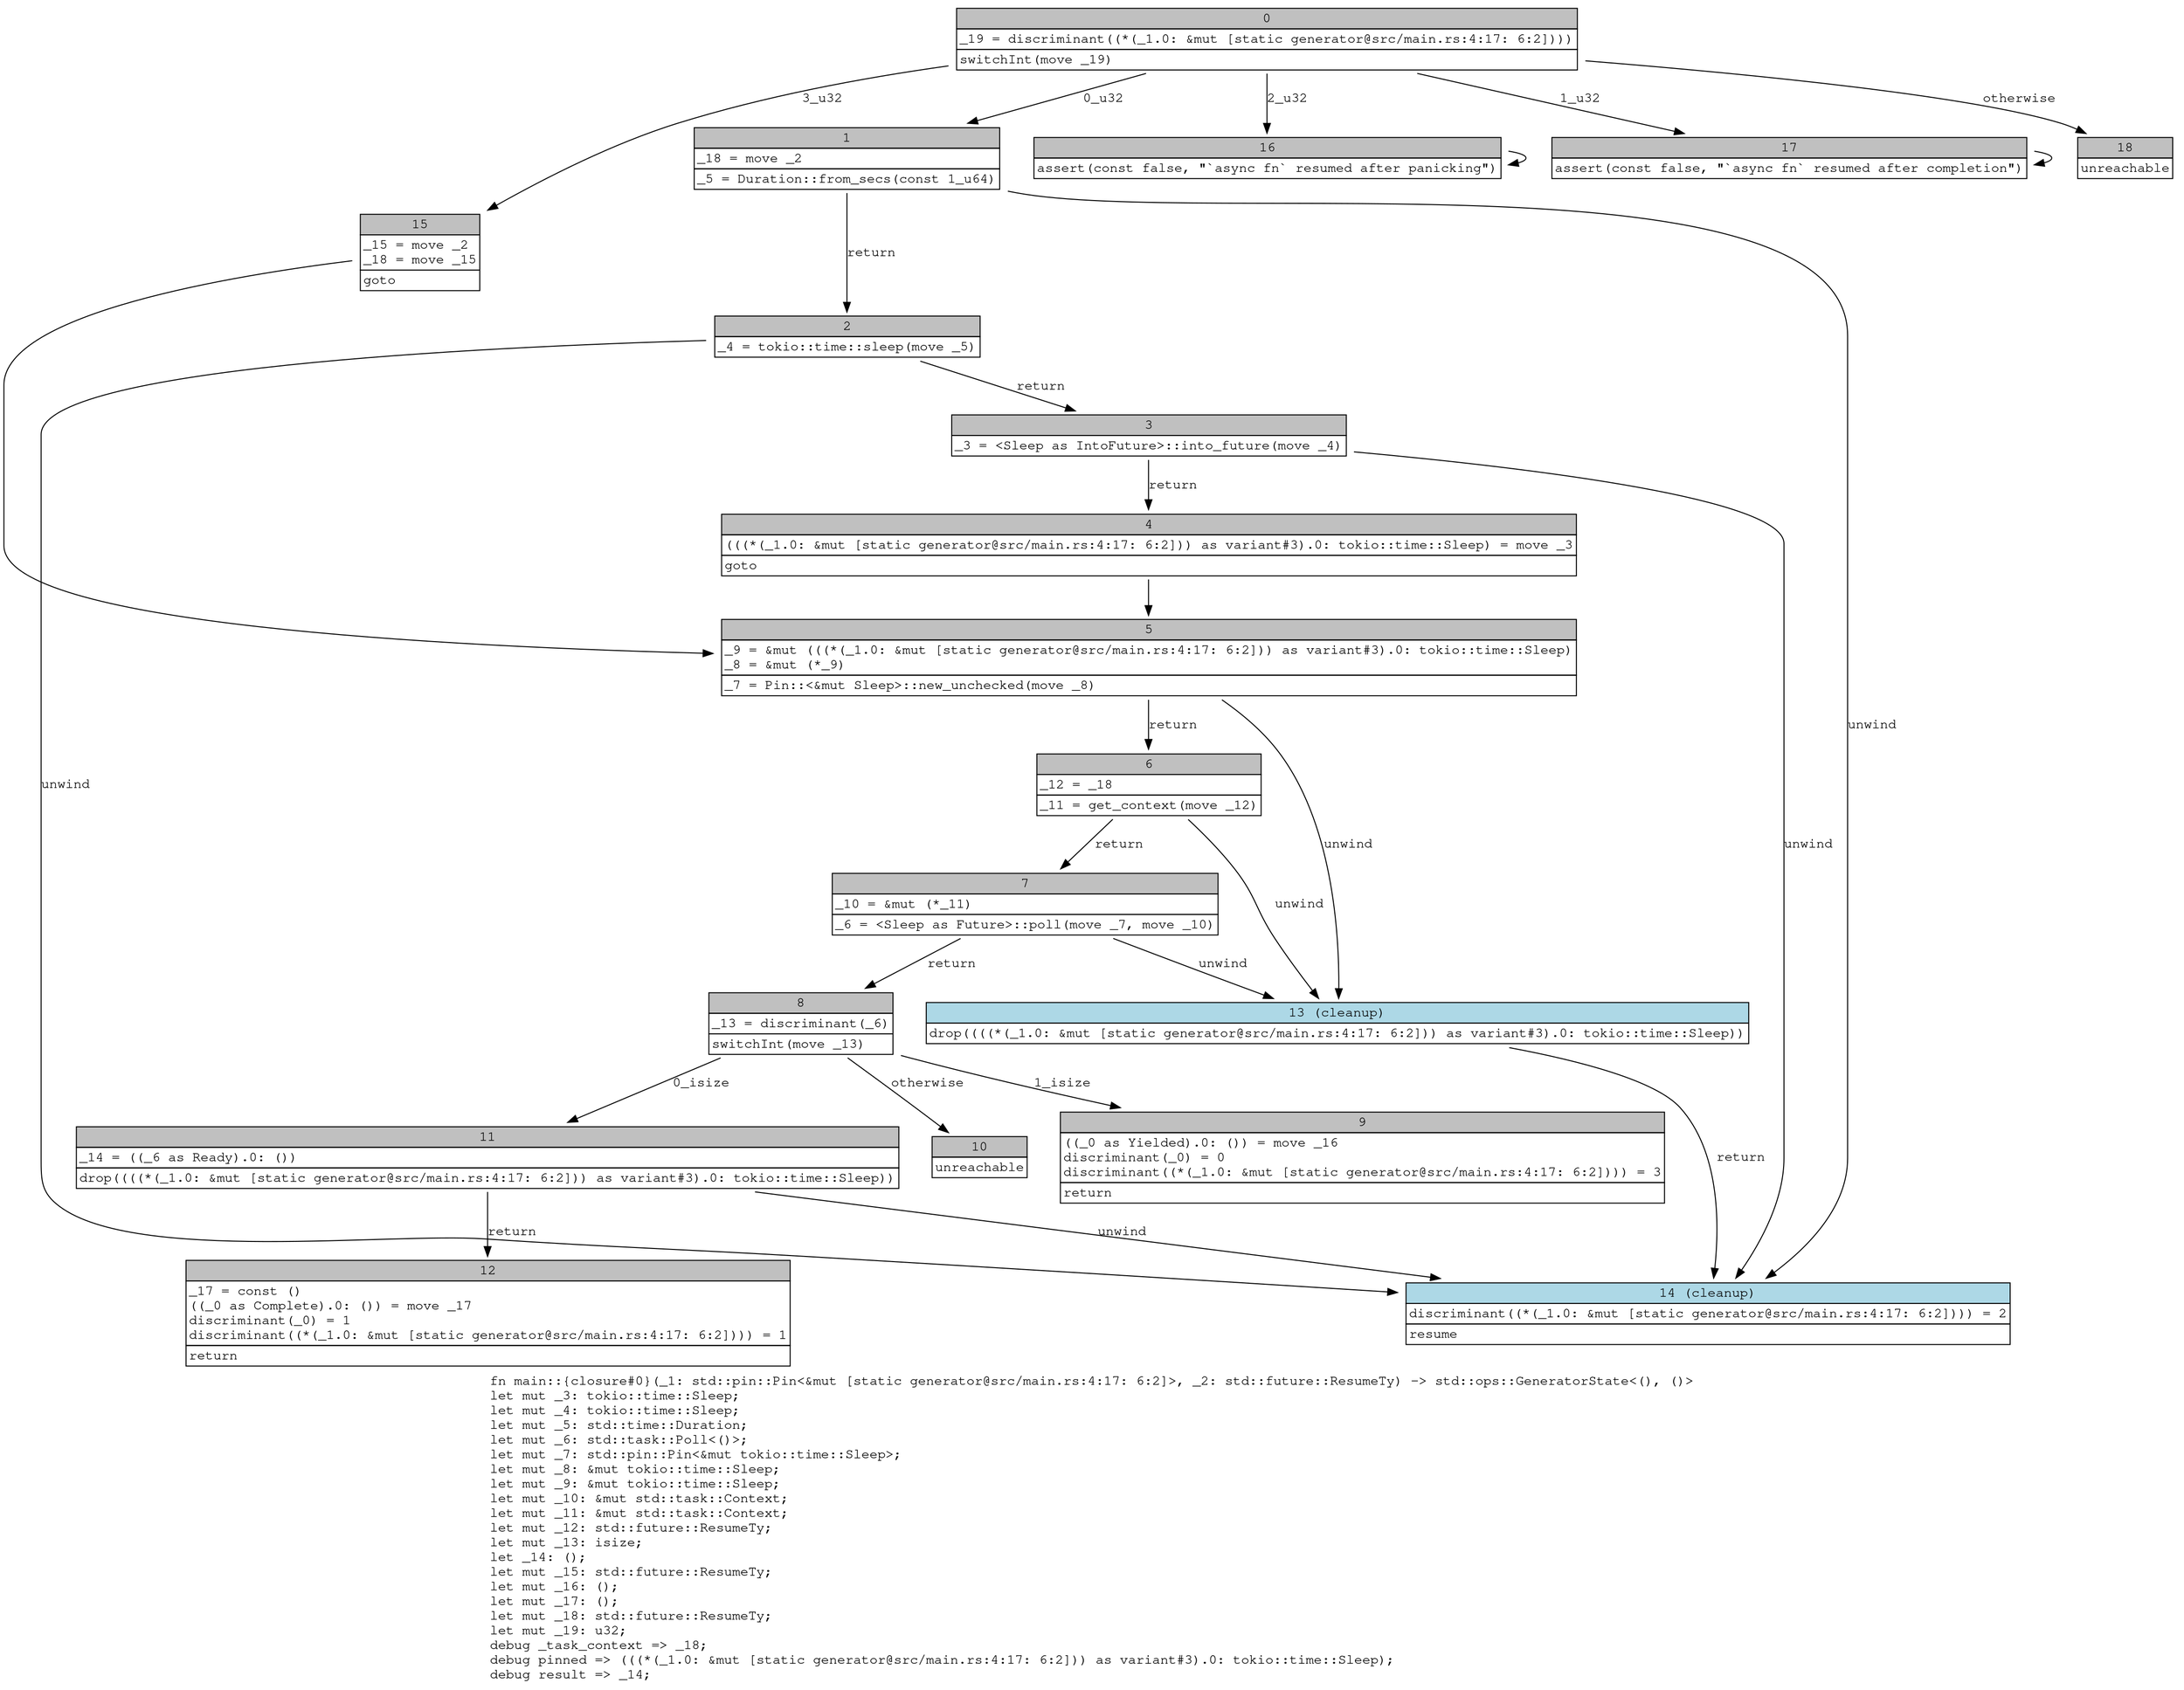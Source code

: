digraph Mir_0_11 {
    graph [fontname="Courier, monospace"];
    node [fontname="Courier, monospace"];
    edge [fontname="Courier, monospace"];
    label=<fn main::{closure#0}(_1: std::pin::Pin&lt;&amp;mut [static generator@src/main.rs:4:17: 6:2]&gt;, _2: std::future::ResumeTy) -&gt; std::ops::GeneratorState&lt;(), ()&gt;<br align="left"/>let mut _3: tokio::time::Sleep;<br align="left"/>let mut _4: tokio::time::Sleep;<br align="left"/>let mut _5: std::time::Duration;<br align="left"/>let mut _6: std::task::Poll&lt;()&gt;;<br align="left"/>let mut _7: std::pin::Pin&lt;&amp;mut tokio::time::Sleep&gt;;<br align="left"/>let mut _8: &amp;mut tokio::time::Sleep;<br align="left"/>let mut _9: &amp;mut tokio::time::Sleep;<br align="left"/>let mut _10: &amp;mut std::task::Context;<br align="left"/>let mut _11: &amp;mut std::task::Context;<br align="left"/>let mut _12: std::future::ResumeTy;<br align="left"/>let mut _13: isize;<br align="left"/>let _14: ();<br align="left"/>let mut _15: std::future::ResumeTy;<br align="left"/>let mut _16: ();<br align="left"/>let mut _17: ();<br align="left"/>let mut _18: std::future::ResumeTy;<br align="left"/>let mut _19: u32;<br align="left"/>debug _task_context =&gt; _18;<br align="left"/>debug pinned =&gt; (((*(_1.0: &amp;mut [static generator@src/main.rs:4:17: 6:2])) as variant#3).0: tokio::time::Sleep);<br align="left"/>debug result =&gt; _14;<br align="left"/>>;
    bb0__0_11 [shape="none", label=<<table border="0" cellborder="1" cellspacing="0"><tr><td bgcolor="gray" align="center" colspan="1">0</td></tr><tr><td align="left" balign="left">_19 = discriminant((*(_1.0: &amp;mut [static generator@src/main.rs:4:17: 6:2])))<br/></td></tr><tr><td align="left">switchInt(move _19)</td></tr></table>>];
    bb1__0_11 [shape="none", label=<<table border="0" cellborder="1" cellspacing="0"><tr><td bgcolor="gray" align="center" colspan="1">1</td></tr><tr><td align="left" balign="left">_18 = move _2<br/></td></tr><tr><td align="left">_5 = Duration::from_secs(const 1_u64)</td></tr></table>>];
    bb2__0_11 [shape="none", label=<<table border="0" cellborder="1" cellspacing="0"><tr><td bgcolor="gray" align="center" colspan="1">2</td></tr><tr><td align="left">_4 = tokio::time::sleep(move _5)</td></tr></table>>];
    bb3__0_11 [shape="none", label=<<table border="0" cellborder="1" cellspacing="0"><tr><td bgcolor="gray" align="center" colspan="1">3</td></tr><tr><td align="left">_3 = &lt;Sleep as IntoFuture&gt;::into_future(move _4)</td></tr></table>>];
    bb4__0_11 [shape="none", label=<<table border="0" cellborder="1" cellspacing="0"><tr><td bgcolor="gray" align="center" colspan="1">4</td></tr><tr><td align="left" balign="left">(((*(_1.0: &amp;mut [static generator@src/main.rs:4:17: 6:2])) as variant#3).0: tokio::time::Sleep) = move _3<br/></td></tr><tr><td align="left">goto</td></tr></table>>];
    bb5__0_11 [shape="none", label=<<table border="0" cellborder="1" cellspacing="0"><tr><td bgcolor="gray" align="center" colspan="1">5</td></tr><tr><td align="left" balign="left">_9 = &amp;mut (((*(_1.0: &amp;mut [static generator@src/main.rs:4:17: 6:2])) as variant#3).0: tokio::time::Sleep)<br/>_8 = &amp;mut (*_9)<br/></td></tr><tr><td align="left">_7 = Pin::&lt;&amp;mut Sleep&gt;::new_unchecked(move _8)</td></tr></table>>];
    bb6__0_11 [shape="none", label=<<table border="0" cellborder="1" cellspacing="0"><tr><td bgcolor="gray" align="center" colspan="1">6</td></tr><tr><td align="left" balign="left">_12 = _18<br/></td></tr><tr><td align="left">_11 = get_context(move _12)</td></tr></table>>];
    bb7__0_11 [shape="none", label=<<table border="0" cellborder="1" cellspacing="0"><tr><td bgcolor="gray" align="center" colspan="1">7</td></tr><tr><td align="left" balign="left">_10 = &amp;mut (*_11)<br/></td></tr><tr><td align="left">_6 = &lt;Sleep as Future&gt;::poll(move _7, move _10)</td></tr></table>>];
    bb8__0_11 [shape="none", label=<<table border="0" cellborder="1" cellspacing="0"><tr><td bgcolor="gray" align="center" colspan="1">8</td></tr><tr><td align="left" balign="left">_13 = discriminant(_6)<br/></td></tr><tr><td align="left">switchInt(move _13)</td></tr></table>>];
    bb9__0_11 [shape="none", label=<<table border="0" cellborder="1" cellspacing="0"><tr><td bgcolor="gray" align="center" colspan="1">9</td></tr><tr><td align="left" balign="left">((_0 as Yielded).0: ()) = move _16<br/>discriminant(_0) = 0<br/>discriminant((*(_1.0: &amp;mut [static generator@src/main.rs:4:17: 6:2]))) = 3<br/></td></tr><tr><td align="left">return</td></tr></table>>];
    bb10__0_11 [shape="none", label=<<table border="0" cellborder="1" cellspacing="0"><tr><td bgcolor="gray" align="center" colspan="1">10</td></tr><tr><td align="left">unreachable</td></tr></table>>];
    bb11__0_11 [shape="none", label=<<table border="0" cellborder="1" cellspacing="0"><tr><td bgcolor="gray" align="center" colspan="1">11</td></tr><tr><td align="left" balign="left">_14 = ((_6 as Ready).0: ())<br/></td></tr><tr><td align="left">drop((((*(_1.0: &amp;mut [static generator@src/main.rs:4:17: 6:2])) as variant#3).0: tokio::time::Sleep))</td></tr></table>>];
    bb12__0_11 [shape="none", label=<<table border="0" cellborder="1" cellspacing="0"><tr><td bgcolor="gray" align="center" colspan="1">12</td></tr><tr><td align="left" balign="left">_17 = const ()<br/>((_0 as Complete).0: ()) = move _17<br/>discriminant(_0) = 1<br/>discriminant((*(_1.0: &amp;mut [static generator@src/main.rs:4:17: 6:2]))) = 1<br/></td></tr><tr><td align="left">return</td></tr></table>>];
    bb13__0_11 [shape="none", label=<<table border="0" cellborder="1" cellspacing="0"><tr><td bgcolor="lightblue" align="center" colspan="1">13 (cleanup)</td></tr><tr><td align="left">drop((((*(_1.0: &amp;mut [static generator@src/main.rs:4:17: 6:2])) as variant#3).0: tokio::time::Sleep))</td></tr></table>>];
    bb14__0_11 [shape="none", label=<<table border="0" cellborder="1" cellspacing="0"><tr><td bgcolor="lightblue" align="center" colspan="1">14 (cleanup)</td></tr><tr><td align="left" balign="left">discriminant((*(_1.0: &amp;mut [static generator@src/main.rs:4:17: 6:2]))) = 2<br/></td></tr><tr><td align="left">resume</td></tr></table>>];
    bb15__0_11 [shape="none", label=<<table border="0" cellborder="1" cellspacing="0"><tr><td bgcolor="gray" align="center" colspan="1">15</td></tr><tr><td align="left" balign="left">_15 = move _2<br/>_18 = move _15<br/></td></tr><tr><td align="left">goto</td></tr></table>>];
    bb16__0_11 [shape="none", label=<<table border="0" cellborder="1" cellspacing="0"><tr><td bgcolor="gray" align="center" colspan="1">16</td></tr><tr><td align="left">assert(const false, &quot;`async fn` resumed after panicking&quot;)</td></tr></table>>];
    bb17__0_11 [shape="none", label=<<table border="0" cellborder="1" cellspacing="0"><tr><td bgcolor="gray" align="center" colspan="1">17</td></tr><tr><td align="left">assert(const false, &quot;`async fn` resumed after completion&quot;)</td></tr></table>>];
    bb18__0_11 [shape="none", label=<<table border="0" cellborder="1" cellspacing="0"><tr><td bgcolor="gray" align="center" colspan="1">18</td></tr><tr><td align="left">unreachable</td></tr></table>>];
    bb0__0_11 -> bb1__0_11 [label="0_u32"];
    bb0__0_11 -> bb17__0_11 [label="1_u32"];
    bb0__0_11 -> bb16__0_11 [label="2_u32"];
    bb0__0_11 -> bb15__0_11 [label="3_u32"];
    bb0__0_11 -> bb18__0_11 [label="otherwise"];
    bb1__0_11 -> bb2__0_11 [label="return"];
    bb1__0_11 -> bb14__0_11 [label="unwind"];
    bb2__0_11 -> bb3__0_11 [label="return"];
    bb2__0_11 -> bb14__0_11 [label="unwind"];
    bb3__0_11 -> bb4__0_11 [label="return"];
    bb3__0_11 -> bb14__0_11 [label="unwind"];
    bb4__0_11 -> bb5__0_11 [label=""];
    bb5__0_11 -> bb6__0_11 [label="return"];
    bb5__0_11 -> bb13__0_11 [label="unwind"];
    bb6__0_11 -> bb7__0_11 [label="return"];
    bb6__0_11 -> bb13__0_11 [label="unwind"];
    bb7__0_11 -> bb8__0_11 [label="return"];
    bb7__0_11 -> bb13__0_11 [label="unwind"];
    bb8__0_11 -> bb11__0_11 [label="0_isize"];
    bb8__0_11 -> bb9__0_11 [label="1_isize"];
    bb8__0_11 -> bb10__0_11 [label="otherwise"];
    bb11__0_11 -> bb12__0_11 [label="return"];
    bb11__0_11 -> bb14__0_11 [label="unwind"];
    bb13__0_11 -> bb14__0_11 [label="return"];
    bb15__0_11 -> bb5__0_11 [label=""];
    bb16__0_11 -> bb16__0_11 [label=""];
    bb17__0_11 -> bb17__0_11 [label=""];
}
